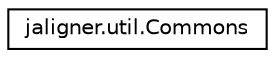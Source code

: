 digraph "Graphical Class Hierarchy"
{
  edge [fontname="Helvetica",fontsize="10",labelfontname="Helvetica",labelfontsize="10"];
  node [fontname="Helvetica",fontsize="10",shape=record];
  rankdir="LR";
  Node1 [label="jaligner.util.Commons",height=0.2,width=0.4,color="black", fillcolor="white", style="filled",URL="$classjaligner_1_1util_1_1_commons.html"];
}
